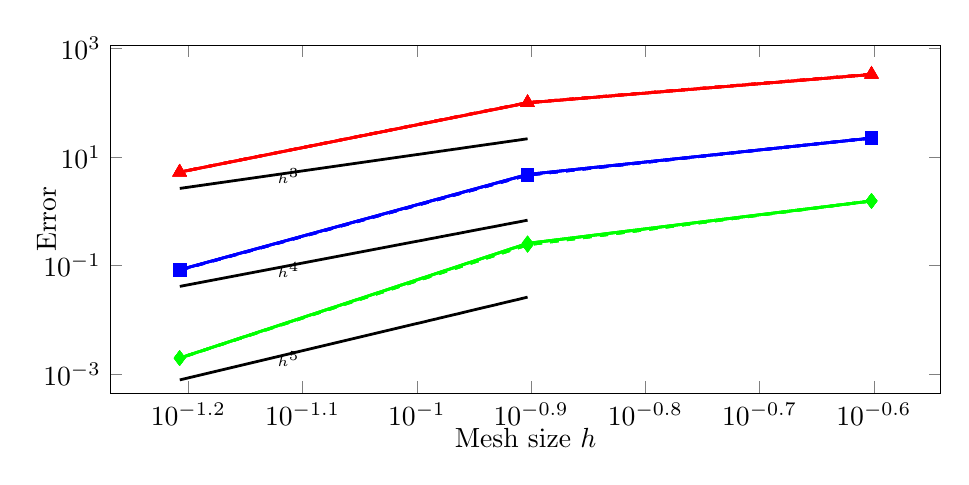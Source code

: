 \begin{tikzpicture}%
\begin{axis}[xmode=log,ymode=log,height=6cm,mark options={solid},xlabel={Mesh size $h$},ylabel={Error},ylabel style={yshift=-0.4cm},xlabel style={yshift=0.2cm},width=1\textwidth]%
\addplot[mark=diamond*,color=green,line width=1pt,solid] coordinates {%
(0.25,1.549)%
(0.125,0.257)%
(0.062,0.002)%
};%
%
%
\addplot[mark=square*,color=blue,line width=1pt,solid] coordinates {%
(0.25,22.191)%
(0.125,4.759)%
(0.062,0.084)%
};%
%
%
\addplot[mark=triangle*,color=red,line width=1pt,solid] coordinates {%
(0.25,327.816)%
(0.125,98.915)%
(0.062,5.255)%
};%
%
%
\addplot[mark=diamond*,color=green,line width=1pt,solid] coordinates {%
(0.25,1.549)%
(0.125,0.257)%
(0.062,0.002)%
};%
%
%
\addplot[yshift=-0.2cm,draw=black,domain={0.125:0.062},forget plot,samples=100,line width=1pt]{1686.238*x^5}node[right, pos=0.75] {\tiny{$h^5$}};%
%
%
\addplot[mark=square*,color=blue,line width=1pt,solid] coordinates {%
(0.25,22.191)%
(0.125,4.759)%
(0.062,0.084)%
};%
%
%
\addplot[yshift=-0.2cm,draw=black,domain={0.125:0.062},forget plot,samples=100,line width=1pt]{5478.975*x^4}node[right, pos=0.75] {\tiny{$h^4$}};%
%
%
\addplot[mark=triangle*,color=red,line width=1pt,solid] coordinates {%
(0.25,327.816)%
(0.125,98.915)%
(0.062,5.255)%
};%
%
%
\addplot[yshift=-0.2cm,draw=black,domain={0.125:0.062},forget plot,samples=100,line width=1pt]{21525.233*x^3}node[right, pos=0.75] {\tiny{$h^3$}};%
%
%
\addplot[mark=diamond*,color=green,line width=1pt,solid] coordinates {%
(0.25,1.549)%
(0.125,0.257)%
(0.062,0.002)%
};%
%
%
\addplot[mark=square*,color=blue,line width=1pt,solid] coordinates {%
(0.25,22.191)%
(0.125,4.759)%
(0.062,0.084)%
};%
%
%
\addplot[mark=triangle*,color=red,line width=1pt,solid] coordinates {%
(0.25,327.816)%
(0.125,98.915)%
(0.062,5.255)%
};%
%
%
\addplot[mark=diamond*,color=green,line width=1pt,dashed] coordinates {%
(0.25,1.553)%
(0.125,0.242)%
(0.062,0.002)%
};%
%
%
\addplot[mark=square*,color=blue,line width=1pt,dashed] coordinates {%
(0.25,22.335)%
(0.125,4.62)%
(0.062,0.083)%
};%
%
%
\addplot[mark=triangle*,color=red,line width=1pt,dashed] coordinates {%
(0.25,331.506)%
(0.125,99.743)%
(0.062,5.256)%
};%
%
%
\addplot[mark=diamond*,color=green,line width=1pt,dashed] coordinates {%
(0.25,1.553)%
(0.125,0.242)%
(0.062,0.002)%
};%
%
%
\addplot[mark=square*,color=blue,line width=1pt,dashed] coordinates {%
(0.25,22.335)%
(0.125,4.62)%
(0.062,0.083)%
};%
%
%
\addplot[mark=triangle*,color=red,line width=1pt,dashed] coordinates {%
(0.25,331.506)%
(0.125,99.743)%
(0.062,5.256)%
};%
%
%
\addplot[mark=diamond*,color=green,line width=1pt,dashed] coordinates {%
(0.25,1.553)%
(0.125,0.242)%
(0.062,0.002)%
};%
%
%
\addplot[mark=square*,color=blue,line width=1pt,dashed] coordinates {%
(0.25,22.335)%
(0.125,4.62)%
(0.062,0.083)%
};%
%
%
\addplot[mark=triangle*,color=red,line width=1pt,dashed] coordinates {%
(0.25,331.506)%
(0.125,99.743)%
(0.062,5.256)%
};%
%
%
\end{axis}%
\end{tikzpicture}%
